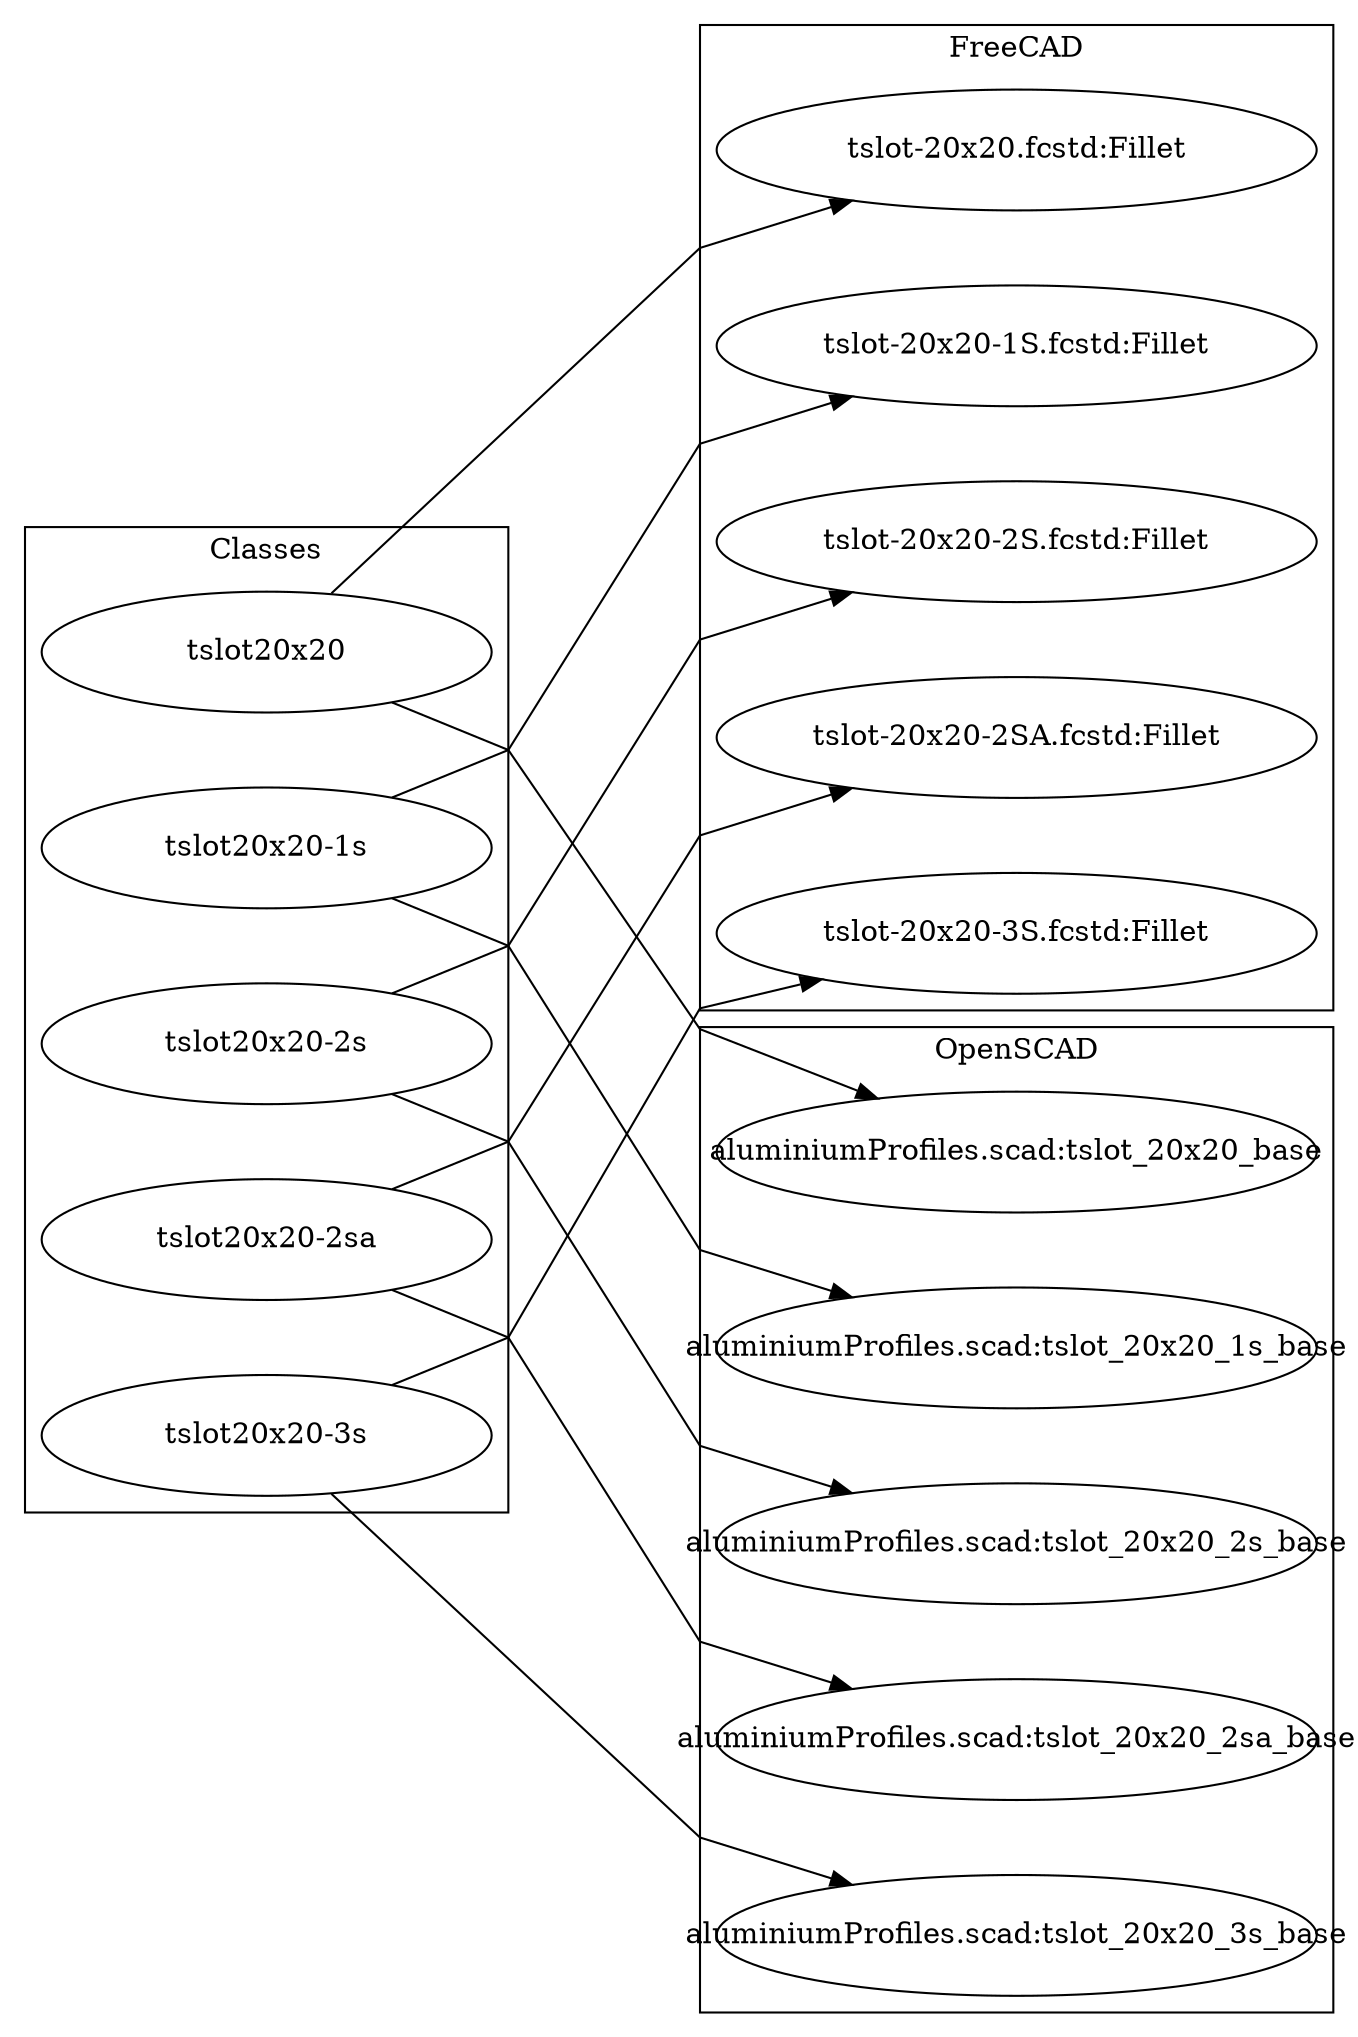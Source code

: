 digraph G {
rankdir=LR; nodesep=0.5; ranksep=1.5;splines=polyline;
subgraph cluster_cl {
label="Classes";
"tslot20x20" [width=3, height=0.8, fixedsize=true];
"tslot20x20-1s" [width=3, height=0.8, fixedsize=true];
"tslot20x20-2s" [width=3, height=0.8, fixedsize=true];
"tslot20x20-2sa" [width=3, height=0.8, fixedsize=true];
"tslot20x20-3s" [width=3, height=0.8, fixedsize=true];
}
subgraph cluster_std {
label="Standards";
}
subgraph cluster_fcd {
label="FreeCAD";
"tslot-20x20.fcstd:Fillet" [width=4, height=0.8, fixedsize=true];
"tslot-20x20-1S.fcstd:Fillet" [width=4, height=0.8, fixedsize=true];
"tslot-20x20-2S.fcstd:Fillet" [width=4, height=0.8, fixedsize=true];
"tslot-20x20-2SA.fcstd:Fillet" [width=4, height=0.8, fixedsize=true];
"tslot-20x20-3S.fcstd:Fillet" [width=4, height=0.8, fixedsize=true];
}
subgraph cluster_ocd {
label="OpenSCAD";
"aluminiumProfiles.scad:tslot_20x20_base" [width=4, height=0.8, fixedsize=true];
"aluminiumProfiles.scad:tslot_20x20_1s_base" [width=4, height=0.8, fixedsize=true];
"aluminiumProfiles.scad:tslot_20x20_2s_base" [width=4, height=0.8, fixedsize=true];
"aluminiumProfiles.scad:tslot_20x20_2sa_base" [width=4, height=0.8, fixedsize=true];
"aluminiumProfiles.scad:tslot_20x20_3s_base" [width=4, height=0.8, fixedsize=true];
}
"tslot20x20" -> "tslot-20x20.fcstd:Fillet";
"tslot20x20" -> "aluminiumProfiles.scad:tslot_20x20_base";
"tslot20x20-1s" -> "tslot-20x20-1S.fcstd:Fillet";
"tslot20x20-1s" -> "aluminiumProfiles.scad:tslot_20x20_1s_base";
"tslot20x20-2s" -> "tslot-20x20-2S.fcstd:Fillet";
"tslot20x20-2s" -> "aluminiumProfiles.scad:tslot_20x20_2s_base";
"tslot20x20-2sa" -> "tslot-20x20-2SA.fcstd:Fillet";
"tslot20x20-2sa" -> "aluminiumProfiles.scad:tslot_20x20_2sa_base";
"tslot20x20-3s" -> "tslot-20x20-3S.fcstd:Fillet";
"tslot20x20-3s" -> "aluminiumProfiles.scad:tslot_20x20_3s_base";
}